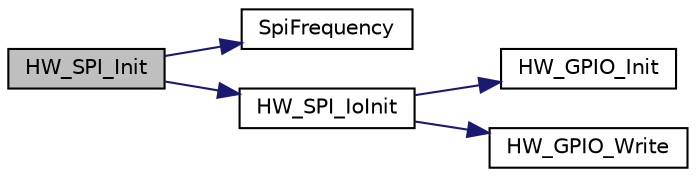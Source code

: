digraph "HW_SPI_Init"
{
  edge [fontname="Helvetica",fontsize="10",labelfontname="Helvetica",labelfontsize="10"];
  node [fontname="Helvetica",fontsize="10",shape=record];
  rankdir="LR";
  Node5 [label="HW_SPI_Init",height=0.2,width=0.4,color="black", fillcolor="grey75", style="filled", fontcolor="black"];
  Node5 -> Node6 [color="midnightblue",fontsize="10",style="solid",fontname="Helvetica"];
  Node6 [label="SpiFrequency",height=0.2,width=0.4,color="black", fillcolor="white", style="filled",URL="$hw__spi_8c.html#adfc3a3afab7cff66fba906639c8a34c2",tooltip="Calculates Spi Divisor based on Spi Frequency and Mcu Frequency "];
  Node5 -> Node7 [color="midnightblue",fontsize="10",style="solid",fontname="Helvetica"];
  Node7 [label="HW_SPI_IoInit",height=0.2,width=0.4,color="black", fillcolor="white", style="filled",URL="$hw__spi_8c.html#ad538b8fe3714659c9700f12b7e1bd486",tooltip="Initializes the SPI IOs "];
  Node7 -> Node8 [color="midnightblue",fontsize="10",style="solid",fontname="Helvetica"];
  Node8 [label="HW_GPIO_Init",height=0.2,width=0.4,color="black", fillcolor="white", style="filled",URL="$group___lory_s_d_k___g_p_i_o___functions.html#ga2c3bac7bc9d78434e5e8ec915d1a933b",tooltip="Initializes the given GPIO object "];
  Node7 -> Node9 [color="midnightblue",fontsize="10",style="solid",fontname="Helvetica"];
  Node9 [label="HW_GPIO_Write",height=0.2,width=0.4,color="black", fillcolor="white", style="filled",URL="$group___lory_s_d_k___g_p_i_o___functions.html#ga64b37e6d4da7e8f148c92f898aed98de",tooltip="Writes the given value to the GPIO output "];
}
